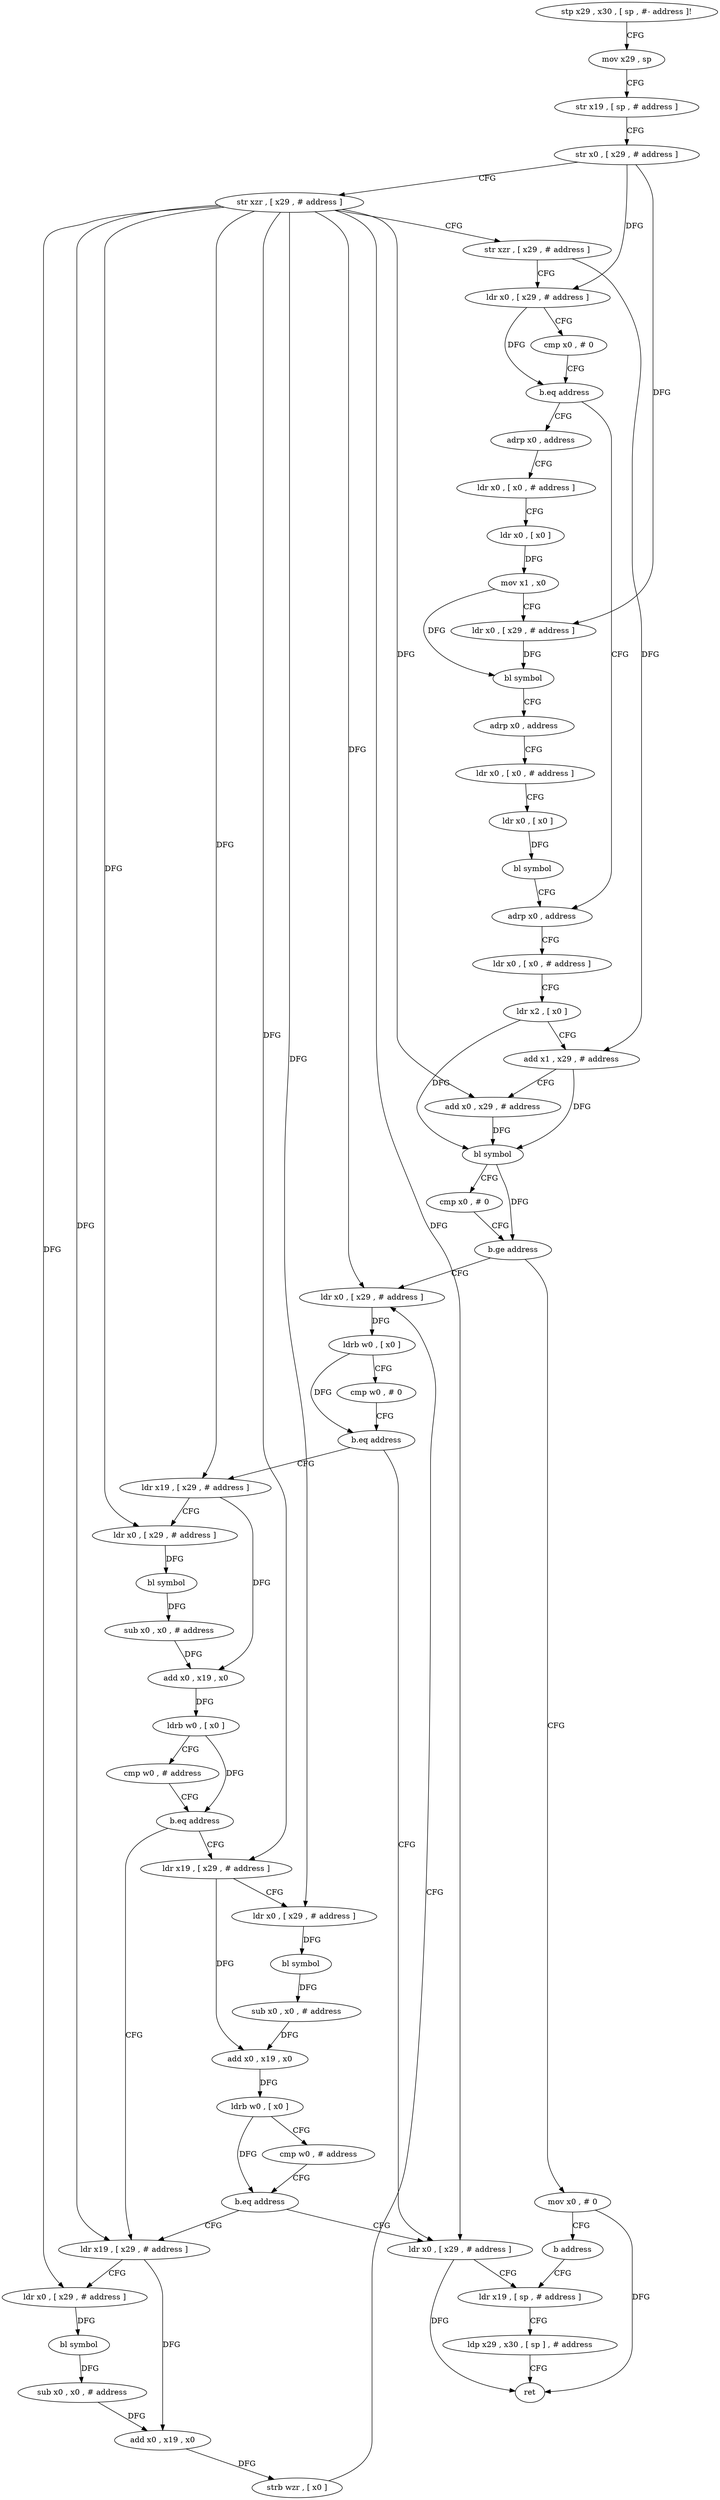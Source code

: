 digraph "func" {
"4239196" [label = "stp x29 , x30 , [ sp , #- address ]!" ]
"4239200" [label = "mov x29 , sp" ]
"4239204" [label = "str x19 , [ sp , # address ]" ]
"4239208" [label = "str x0 , [ x29 , # address ]" ]
"4239212" [label = "str xzr , [ x29 , # address ]" ]
"4239216" [label = "str xzr , [ x29 , # address ]" ]
"4239220" [label = "ldr x0 , [ x29 , # address ]" ]
"4239224" [label = "cmp x0 , # 0" ]
"4239228" [label = "b.eq address" ]
"4239272" [label = "adrp x0 , address" ]
"4239232" [label = "adrp x0 , address" ]
"4239276" [label = "ldr x0 , [ x0 , # address ]" ]
"4239280" [label = "ldr x2 , [ x0 ]" ]
"4239284" [label = "add x1 , x29 , # address" ]
"4239288" [label = "add x0 , x29 , # address" ]
"4239292" [label = "bl symbol" ]
"4239296" [label = "cmp x0 , # 0" ]
"4239300" [label = "b.ge address" ]
"4239336" [label = "ldr x0 , [ x29 , # address ]" ]
"4239304" [label = "mov x0 , # 0" ]
"4239236" [label = "ldr x0 , [ x0 , # address ]" ]
"4239240" [label = "ldr x0 , [ x0 ]" ]
"4239244" [label = "mov x1 , x0" ]
"4239248" [label = "ldr x0 , [ x29 , # address ]" ]
"4239252" [label = "bl symbol" ]
"4239256" [label = "adrp x0 , address" ]
"4239260" [label = "ldr x0 , [ x0 , # address ]" ]
"4239264" [label = "ldr x0 , [ x0 ]" ]
"4239268" [label = "bl symbol" ]
"4239340" [label = "ldrb w0 , [ x0 ]" ]
"4239344" [label = "cmp w0 , # 0" ]
"4239348" [label = "b.eq address" ]
"4239416" [label = "ldr x0 , [ x29 , # address ]" ]
"4239352" [label = "ldr x19 , [ x29 , # address ]" ]
"4239308" [label = "b address" ]
"4239420" [label = "ldr x19 , [ sp , # address ]" ]
"4239356" [label = "ldr x0 , [ x29 , # address ]" ]
"4239360" [label = "bl symbol" ]
"4239364" [label = "sub x0 , x0 , # address" ]
"4239368" [label = "add x0 , x19 , x0" ]
"4239372" [label = "ldrb w0 , [ x0 ]" ]
"4239376" [label = "cmp w0 , # address" ]
"4239380" [label = "b.eq address" ]
"4239312" [label = "ldr x19 , [ x29 , # address ]" ]
"4239384" [label = "ldr x19 , [ x29 , # address ]" ]
"4239424" [label = "ldp x29 , x30 , [ sp ] , # address" ]
"4239428" [label = "ret" ]
"4239316" [label = "ldr x0 , [ x29 , # address ]" ]
"4239320" [label = "bl symbol" ]
"4239324" [label = "sub x0 , x0 , # address" ]
"4239328" [label = "add x0 , x19 , x0" ]
"4239332" [label = "strb wzr , [ x0 ]" ]
"4239388" [label = "ldr x0 , [ x29 , # address ]" ]
"4239392" [label = "bl symbol" ]
"4239396" [label = "sub x0 , x0 , # address" ]
"4239400" [label = "add x0 , x19 , x0" ]
"4239404" [label = "ldrb w0 , [ x0 ]" ]
"4239408" [label = "cmp w0 , # address" ]
"4239412" [label = "b.eq address" ]
"4239196" -> "4239200" [ label = "CFG" ]
"4239200" -> "4239204" [ label = "CFG" ]
"4239204" -> "4239208" [ label = "CFG" ]
"4239208" -> "4239212" [ label = "CFG" ]
"4239208" -> "4239220" [ label = "DFG" ]
"4239208" -> "4239248" [ label = "DFG" ]
"4239212" -> "4239216" [ label = "CFG" ]
"4239212" -> "4239336" [ label = "DFG" ]
"4239212" -> "4239416" [ label = "DFG" ]
"4239212" -> "4239352" [ label = "DFG" ]
"4239212" -> "4239356" [ label = "DFG" ]
"4239212" -> "4239312" [ label = "DFG" ]
"4239212" -> "4239316" [ label = "DFG" ]
"4239212" -> "4239384" [ label = "DFG" ]
"4239212" -> "4239388" [ label = "DFG" ]
"4239212" -> "4239288" [ label = "DFG" ]
"4239216" -> "4239220" [ label = "CFG" ]
"4239216" -> "4239284" [ label = "DFG" ]
"4239220" -> "4239224" [ label = "CFG" ]
"4239220" -> "4239228" [ label = "DFG" ]
"4239224" -> "4239228" [ label = "CFG" ]
"4239228" -> "4239272" [ label = "CFG" ]
"4239228" -> "4239232" [ label = "CFG" ]
"4239272" -> "4239276" [ label = "CFG" ]
"4239232" -> "4239236" [ label = "CFG" ]
"4239276" -> "4239280" [ label = "CFG" ]
"4239280" -> "4239284" [ label = "CFG" ]
"4239280" -> "4239292" [ label = "DFG" ]
"4239284" -> "4239288" [ label = "CFG" ]
"4239284" -> "4239292" [ label = "DFG" ]
"4239288" -> "4239292" [ label = "DFG" ]
"4239292" -> "4239296" [ label = "CFG" ]
"4239292" -> "4239300" [ label = "DFG" ]
"4239296" -> "4239300" [ label = "CFG" ]
"4239300" -> "4239336" [ label = "CFG" ]
"4239300" -> "4239304" [ label = "CFG" ]
"4239336" -> "4239340" [ label = "DFG" ]
"4239304" -> "4239308" [ label = "CFG" ]
"4239304" -> "4239428" [ label = "DFG" ]
"4239236" -> "4239240" [ label = "CFG" ]
"4239240" -> "4239244" [ label = "DFG" ]
"4239244" -> "4239248" [ label = "CFG" ]
"4239244" -> "4239252" [ label = "DFG" ]
"4239248" -> "4239252" [ label = "DFG" ]
"4239252" -> "4239256" [ label = "CFG" ]
"4239256" -> "4239260" [ label = "CFG" ]
"4239260" -> "4239264" [ label = "CFG" ]
"4239264" -> "4239268" [ label = "DFG" ]
"4239268" -> "4239272" [ label = "CFG" ]
"4239340" -> "4239344" [ label = "CFG" ]
"4239340" -> "4239348" [ label = "DFG" ]
"4239344" -> "4239348" [ label = "CFG" ]
"4239348" -> "4239416" [ label = "CFG" ]
"4239348" -> "4239352" [ label = "CFG" ]
"4239416" -> "4239420" [ label = "CFG" ]
"4239416" -> "4239428" [ label = "DFG" ]
"4239352" -> "4239356" [ label = "CFG" ]
"4239352" -> "4239368" [ label = "DFG" ]
"4239308" -> "4239420" [ label = "CFG" ]
"4239420" -> "4239424" [ label = "CFG" ]
"4239356" -> "4239360" [ label = "DFG" ]
"4239360" -> "4239364" [ label = "DFG" ]
"4239364" -> "4239368" [ label = "DFG" ]
"4239368" -> "4239372" [ label = "DFG" ]
"4239372" -> "4239376" [ label = "CFG" ]
"4239372" -> "4239380" [ label = "DFG" ]
"4239376" -> "4239380" [ label = "CFG" ]
"4239380" -> "4239312" [ label = "CFG" ]
"4239380" -> "4239384" [ label = "CFG" ]
"4239312" -> "4239316" [ label = "CFG" ]
"4239312" -> "4239328" [ label = "DFG" ]
"4239384" -> "4239388" [ label = "CFG" ]
"4239384" -> "4239400" [ label = "DFG" ]
"4239424" -> "4239428" [ label = "CFG" ]
"4239316" -> "4239320" [ label = "DFG" ]
"4239320" -> "4239324" [ label = "DFG" ]
"4239324" -> "4239328" [ label = "DFG" ]
"4239328" -> "4239332" [ label = "DFG" ]
"4239332" -> "4239336" [ label = "CFG" ]
"4239388" -> "4239392" [ label = "DFG" ]
"4239392" -> "4239396" [ label = "DFG" ]
"4239396" -> "4239400" [ label = "DFG" ]
"4239400" -> "4239404" [ label = "DFG" ]
"4239404" -> "4239408" [ label = "CFG" ]
"4239404" -> "4239412" [ label = "DFG" ]
"4239408" -> "4239412" [ label = "CFG" ]
"4239412" -> "4239312" [ label = "CFG" ]
"4239412" -> "4239416" [ label = "CFG" ]
}
